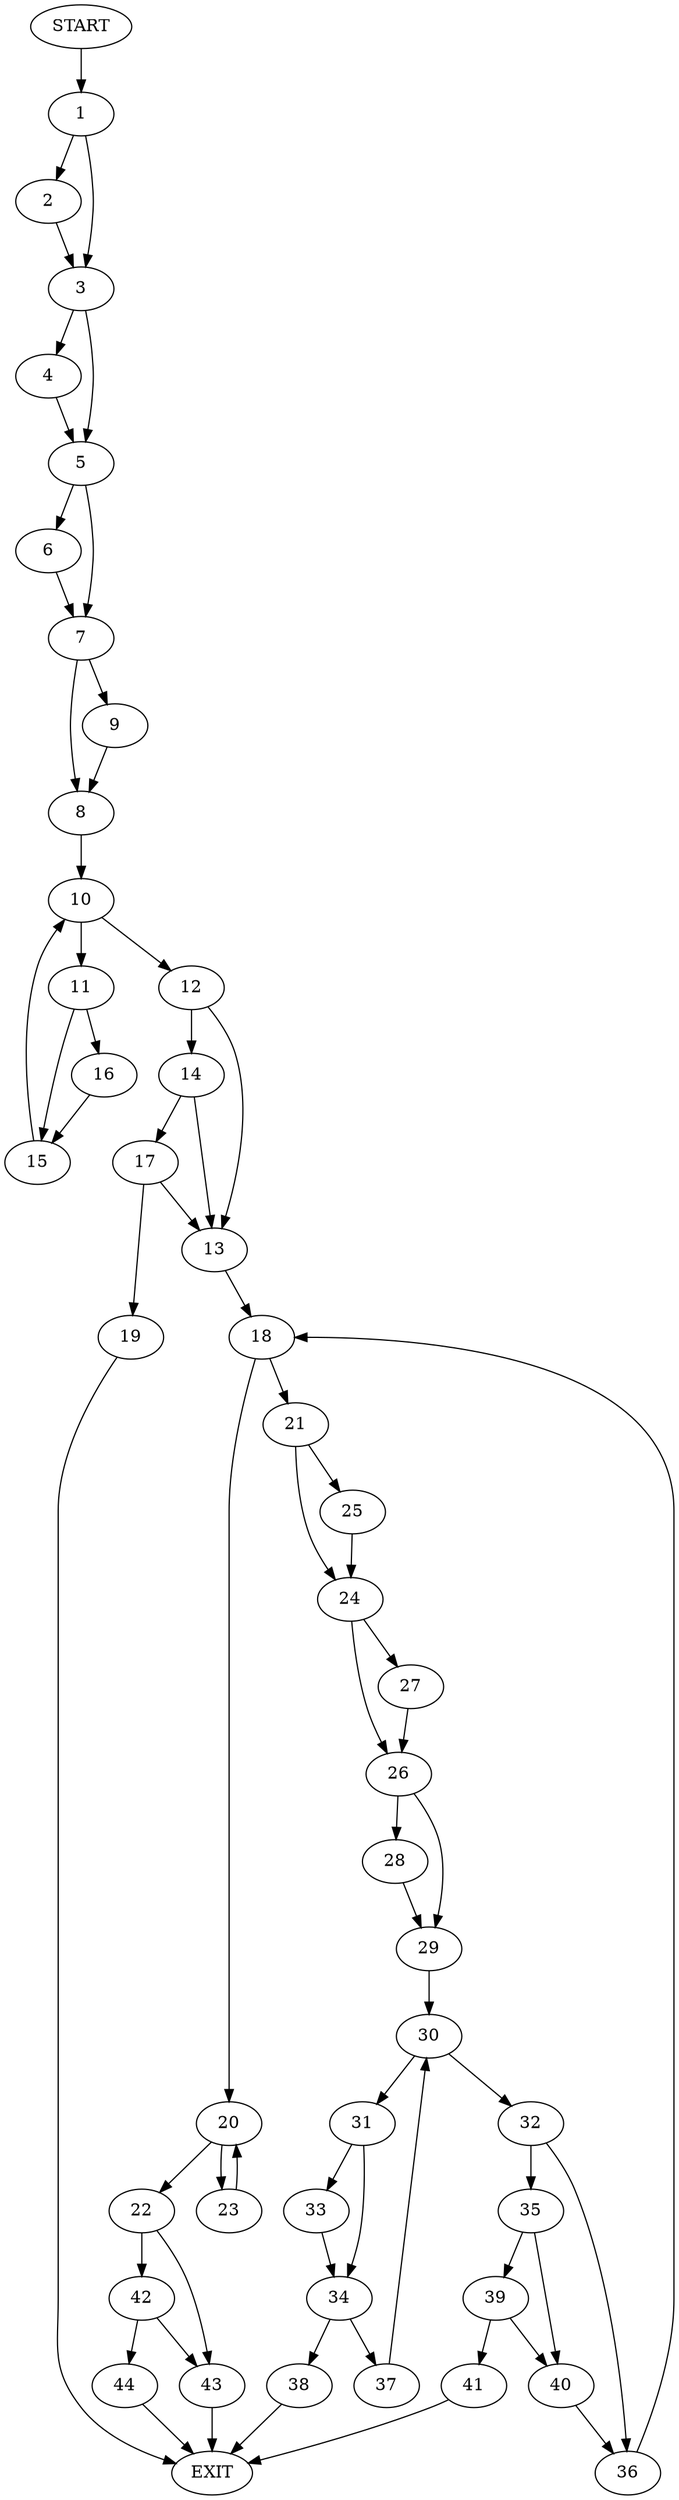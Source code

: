 digraph {
0 [label="START"]
45 [label="EXIT"]
0 -> 1
1 -> 2
1 -> 3
2 -> 3
3 -> 4
3 -> 5
5 -> 6
5 -> 7
4 -> 5
7 -> 8
7 -> 9
6 -> 7
8 -> 10
9 -> 8
10 -> 11
10 -> 12
12 -> 13
12 -> 14
11 -> 15
11 -> 16
16 -> 15
15 -> 10
14 -> 13
14 -> 17
13 -> 18
17 -> 13
17 -> 19
19 -> 45
18 -> 20
18 -> 21
20 -> 22
20 -> 23
21 -> 24
21 -> 25
24 -> 26
24 -> 27
25 -> 24
27 -> 26
26 -> 28
26 -> 29
29 -> 30
28 -> 29
30 -> 31
30 -> 32
31 -> 33
31 -> 34
32 -> 35
32 -> 36
33 -> 34
34 -> 37
34 -> 38
38 -> 45
37 -> 30
35 -> 39
35 -> 40
36 -> 18
39 -> 41
39 -> 40
40 -> 36
41 -> 45
22 -> 42
22 -> 43
23 -> 20
43 -> 45
42 -> 43
42 -> 44
44 -> 45
}
